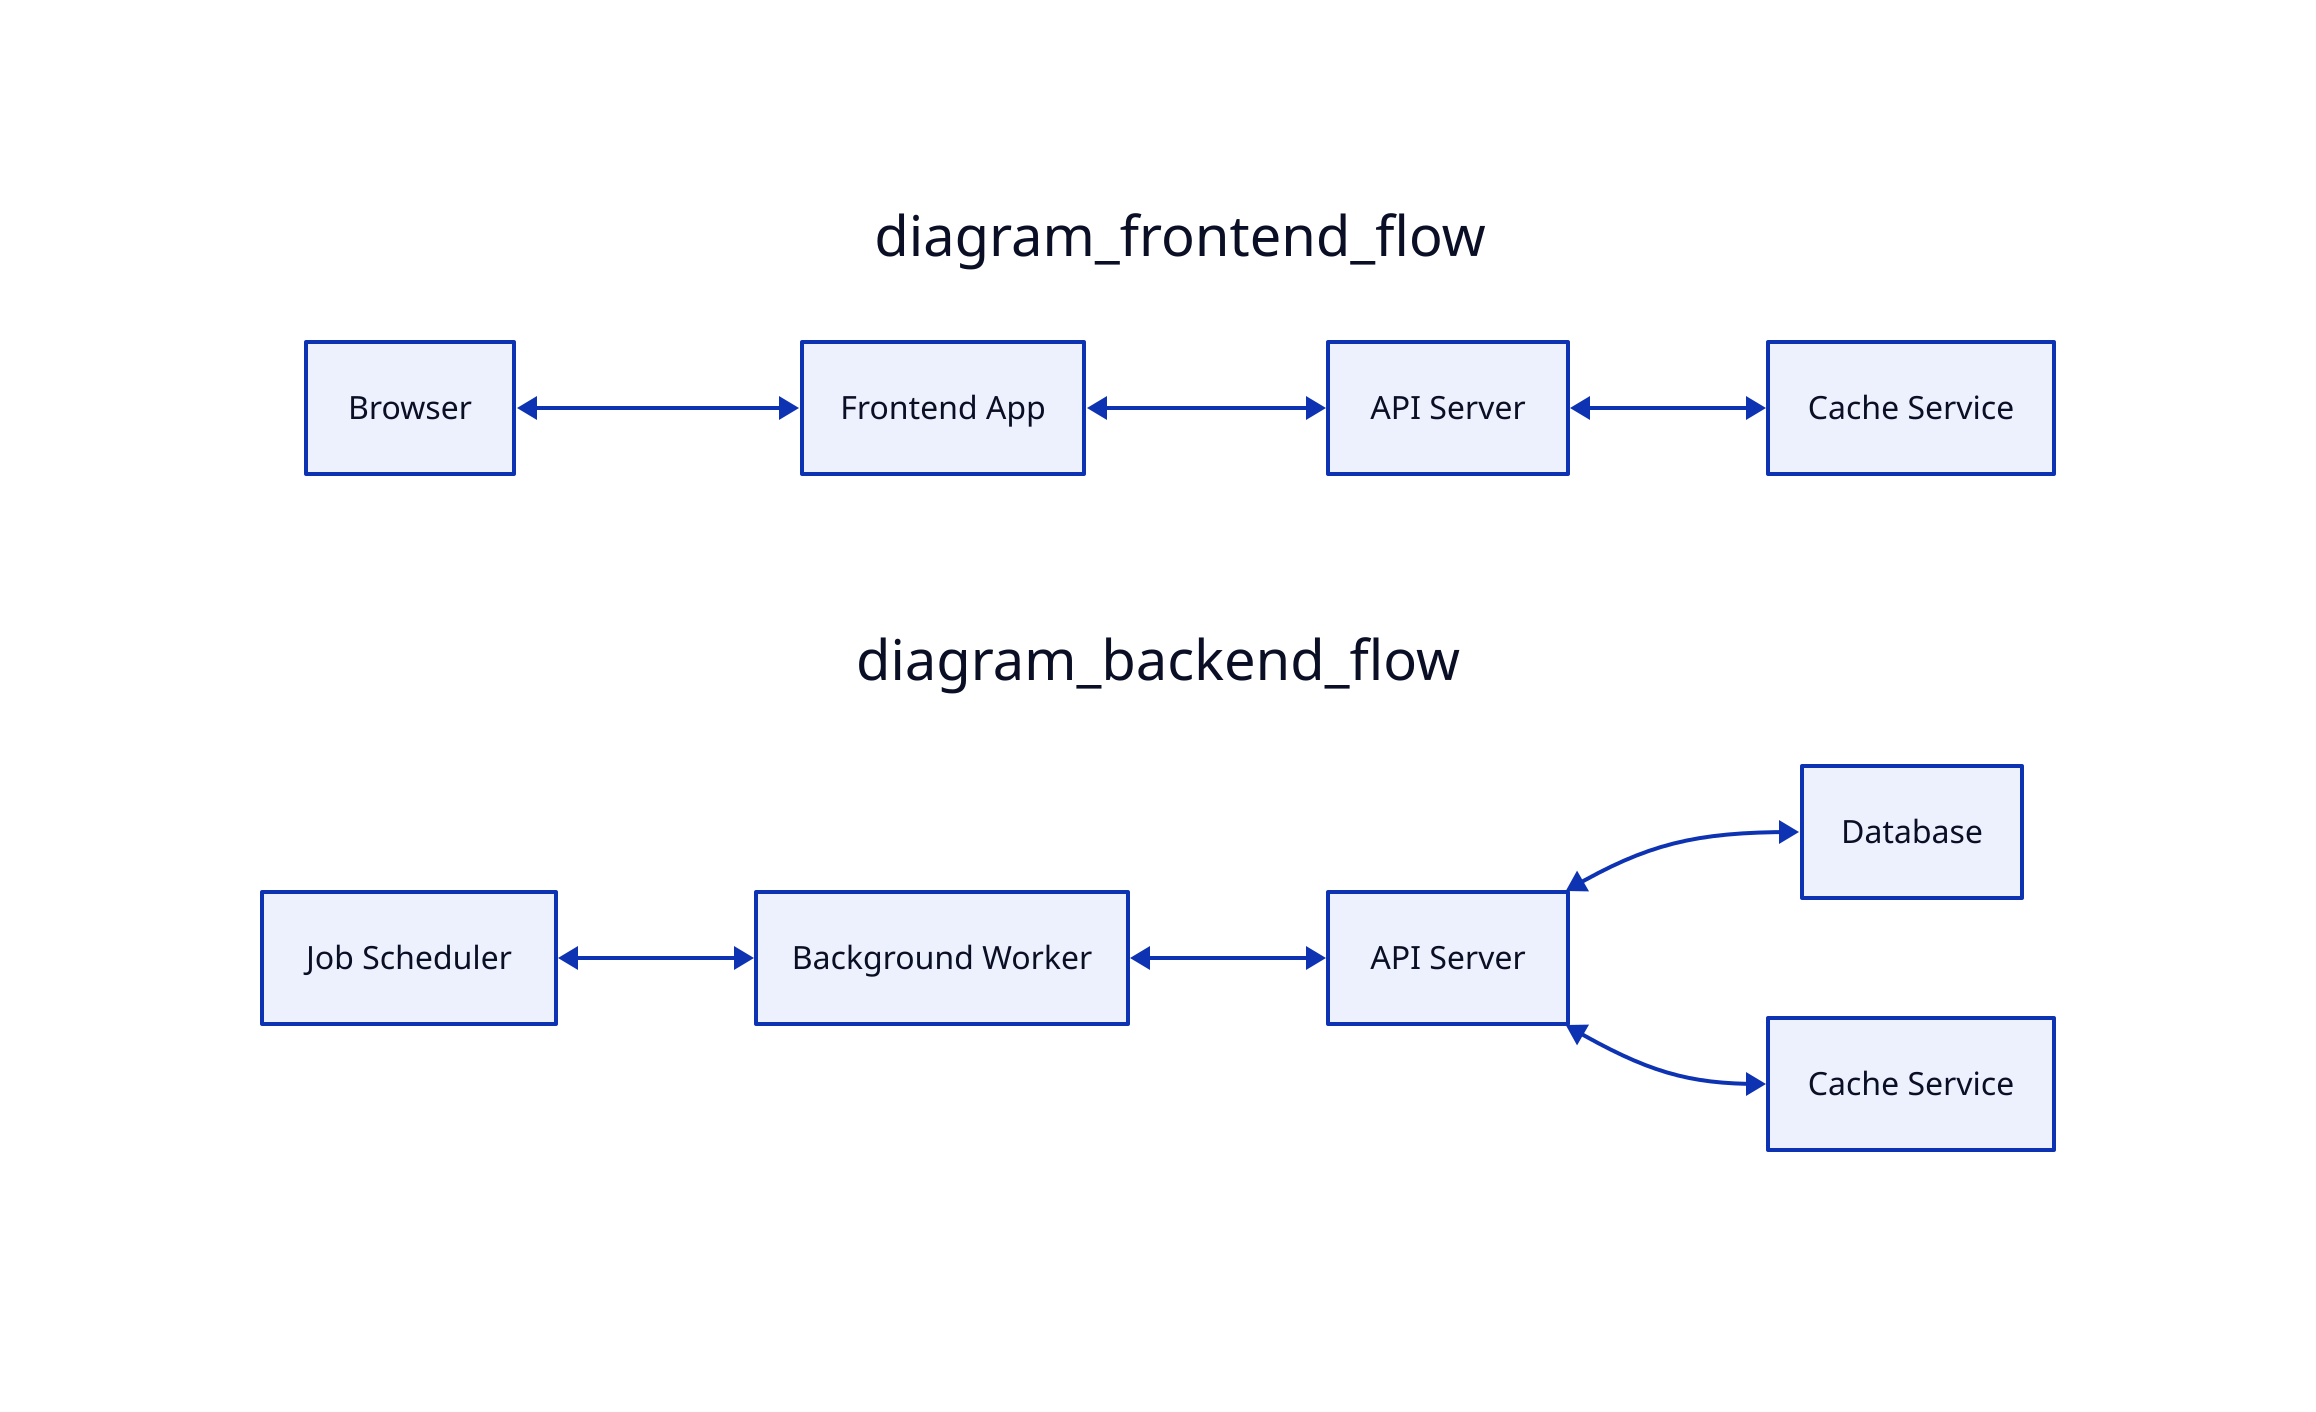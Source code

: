 vars: {
  d2-config: {
    theme-id: 0
  }
}

direction: right


# Messages from frontend-flow.d2
diagram_frontend_flow: {
  style.fill: transparent
  style.stroke: transparent
  "Browser" <-> "Frontend App"
  "Frontend App" <-> "API Server"
  "API Server" <-> "Cache Service"
}

# Messages from backend-flow.d2
diagram_backend_flow: {
  style.fill: transparent
  style.stroke: transparent
  "Job Scheduler" <-> "Background Worker"
  "Background Worker" <-> "API Server"
  "API Server" <-> "Database"
  "API Server" <-> "Cache Service"
}
